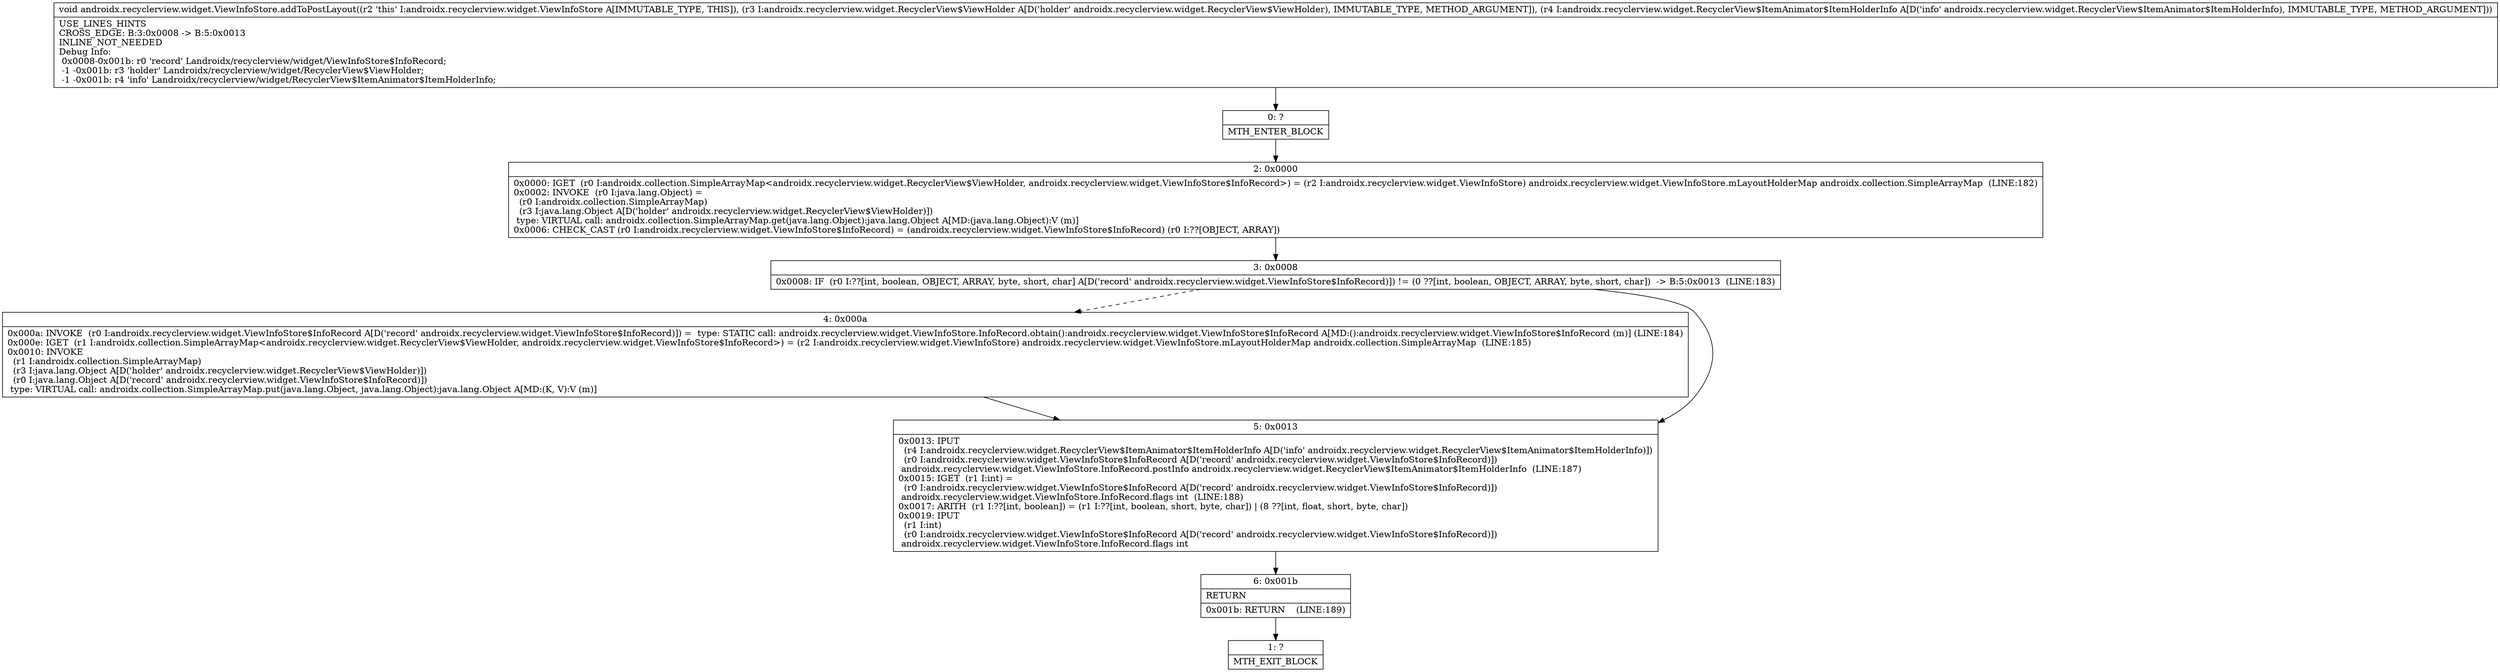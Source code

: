 digraph "CFG forandroidx.recyclerview.widget.ViewInfoStore.addToPostLayout(Landroidx\/recyclerview\/widget\/RecyclerView$ViewHolder;Landroidx\/recyclerview\/widget\/RecyclerView$ItemAnimator$ItemHolderInfo;)V" {
Node_0 [shape=record,label="{0\:\ ?|MTH_ENTER_BLOCK\l}"];
Node_2 [shape=record,label="{2\:\ 0x0000|0x0000: IGET  (r0 I:androidx.collection.SimpleArrayMap\<androidx.recyclerview.widget.RecyclerView$ViewHolder, androidx.recyclerview.widget.ViewInfoStore$InfoRecord\>) = (r2 I:androidx.recyclerview.widget.ViewInfoStore) androidx.recyclerview.widget.ViewInfoStore.mLayoutHolderMap androidx.collection.SimpleArrayMap  (LINE:182)\l0x0002: INVOKE  (r0 I:java.lang.Object) = \l  (r0 I:androidx.collection.SimpleArrayMap)\l  (r3 I:java.lang.Object A[D('holder' androidx.recyclerview.widget.RecyclerView$ViewHolder)])\l type: VIRTUAL call: androidx.collection.SimpleArrayMap.get(java.lang.Object):java.lang.Object A[MD:(java.lang.Object):V (m)]\l0x0006: CHECK_CAST (r0 I:androidx.recyclerview.widget.ViewInfoStore$InfoRecord) = (androidx.recyclerview.widget.ViewInfoStore$InfoRecord) (r0 I:??[OBJECT, ARRAY]) \l}"];
Node_3 [shape=record,label="{3\:\ 0x0008|0x0008: IF  (r0 I:??[int, boolean, OBJECT, ARRAY, byte, short, char] A[D('record' androidx.recyclerview.widget.ViewInfoStore$InfoRecord)]) != (0 ??[int, boolean, OBJECT, ARRAY, byte, short, char])  \-\> B:5:0x0013  (LINE:183)\l}"];
Node_4 [shape=record,label="{4\:\ 0x000a|0x000a: INVOKE  (r0 I:androidx.recyclerview.widget.ViewInfoStore$InfoRecord A[D('record' androidx.recyclerview.widget.ViewInfoStore$InfoRecord)]) =  type: STATIC call: androidx.recyclerview.widget.ViewInfoStore.InfoRecord.obtain():androidx.recyclerview.widget.ViewInfoStore$InfoRecord A[MD:():androidx.recyclerview.widget.ViewInfoStore$InfoRecord (m)] (LINE:184)\l0x000e: IGET  (r1 I:androidx.collection.SimpleArrayMap\<androidx.recyclerview.widget.RecyclerView$ViewHolder, androidx.recyclerview.widget.ViewInfoStore$InfoRecord\>) = (r2 I:androidx.recyclerview.widget.ViewInfoStore) androidx.recyclerview.widget.ViewInfoStore.mLayoutHolderMap androidx.collection.SimpleArrayMap  (LINE:185)\l0x0010: INVOKE  \l  (r1 I:androidx.collection.SimpleArrayMap)\l  (r3 I:java.lang.Object A[D('holder' androidx.recyclerview.widget.RecyclerView$ViewHolder)])\l  (r0 I:java.lang.Object A[D('record' androidx.recyclerview.widget.ViewInfoStore$InfoRecord)])\l type: VIRTUAL call: androidx.collection.SimpleArrayMap.put(java.lang.Object, java.lang.Object):java.lang.Object A[MD:(K, V):V (m)]\l}"];
Node_5 [shape=record,label="{5\:\ 0x0013|0x0013: IPUT  \l  (r4 I:androidx.recyclerview.widget.RecyclerView$ItemAnimator$ItemHolderInfo A[D('info' androidx.recyclerview.widget.RecyclerView$ItemAnimator$ItemHolderInfo)])\l  (r0 I:androidx.recyclerview.widget.ViewInfoStore$InfoRecord A[D('record' androidx.recyclerview.widget.ViewInfoStore$InfoRecord)])\l androidx.recyclerview.widget.ViewInfoStore.InfoRecord.postInfo androidx.recyclerview.widget.RecyclerView$ItemAnimator$ItemHolderInfo  (LINE:187)\l0x0015: IGET  (r1 I:int) = \l  (r0 I:androidx.recyclerview.widget.ViewInfoStore$InfoRecord A[D('record' androidx.recyclerview.widget.ViewInfoStore$InfoRecord)])\l androidx.recyclerview.widget.ViewInfoStore.InfoRecord.flags int  (LINE:188)\l0x0017: ARITH  (r1 I:??[int, boolean]) = (r1 I:??[int, boolean, short, byte, char]) \| (8 ??[int, float, short, byte, char]) \l0x0019: IPUT  \l  (r1 I:int)\l  (r0 I:androidx.recyclerview.widget.ViewInfoStore$InfoRecord A[D('record' androidx.recyclerview.widget.ViewInfoStore$InfoRecord)])\l androidx.recyclerview.widget.ViewInfoStore.InfoRecord.flags int \l}"];
Node_6 [shape=record,label="{6\:\ 0x001b|RETURN\l|0x001b: RETURN    (LINE:189)\l}"];
Node_1 [shape=record,label="{1\:\ ?|MTH_EXIT_BLOCK\l}"];
MethodNode[shape=record,label="{void androidx.recyclerview.widget.ViewInfoStore.addToPostLayout((r2 'this' I:androidx.recyclerview.widget.ViewInfoStore A[IMMUTABLE_TYPE, THIS]), (r3 I:androidx.recyclerview.widget.RecyclerView$ViewHolder A[D('holder' androidx.recyclerview.widget.RecyclerView$ViewHolder), IMMUTABLE_TYPE, METHOD_ARGUMENT]), (r4 I:androidx.recyclerview.widget.RecyclerView$ItemAnimator$ItemHolderInfo A[D('info' androidx.recyclerview.widget.RecyclerView$ItemAnimator$ItemHolderInfo), IMMUTABLE_TYPE, METHOD_ARGUMENT]))  | USE_LINES_HINTS\lCROSS_EDGE: B:3:0x0008 \-\> B:5:0x0013\lINLINE_NOT_NEEDED\lDebug Info:\l  0x0008\-0x001b: r0 'record' Landroidx\/recyclerview\/widget\/ViewInfoStore$InfoRecord;\l  \-1 \-0x001b: r3 'holder' Landroidx\/recyclerview\/widget\/RecyclerView$ViewHolder;\l  \-1 \-0x001b: r4 'info' Landroidx\/recyclerview\/widget\/RecyclerView$ItemAnimator$ItemHolderInfo;\l}"];
MethodNode -> Node_0;Node_0 -> Node_2;
Node_2 -> Node_3;
Node_3 -> Node_4[style=dashed];
Node_3 -> Node_5;
Node_4 -> Node_5;
Node_5 -> Node_6;
Node_6 -> Node_1;
}

